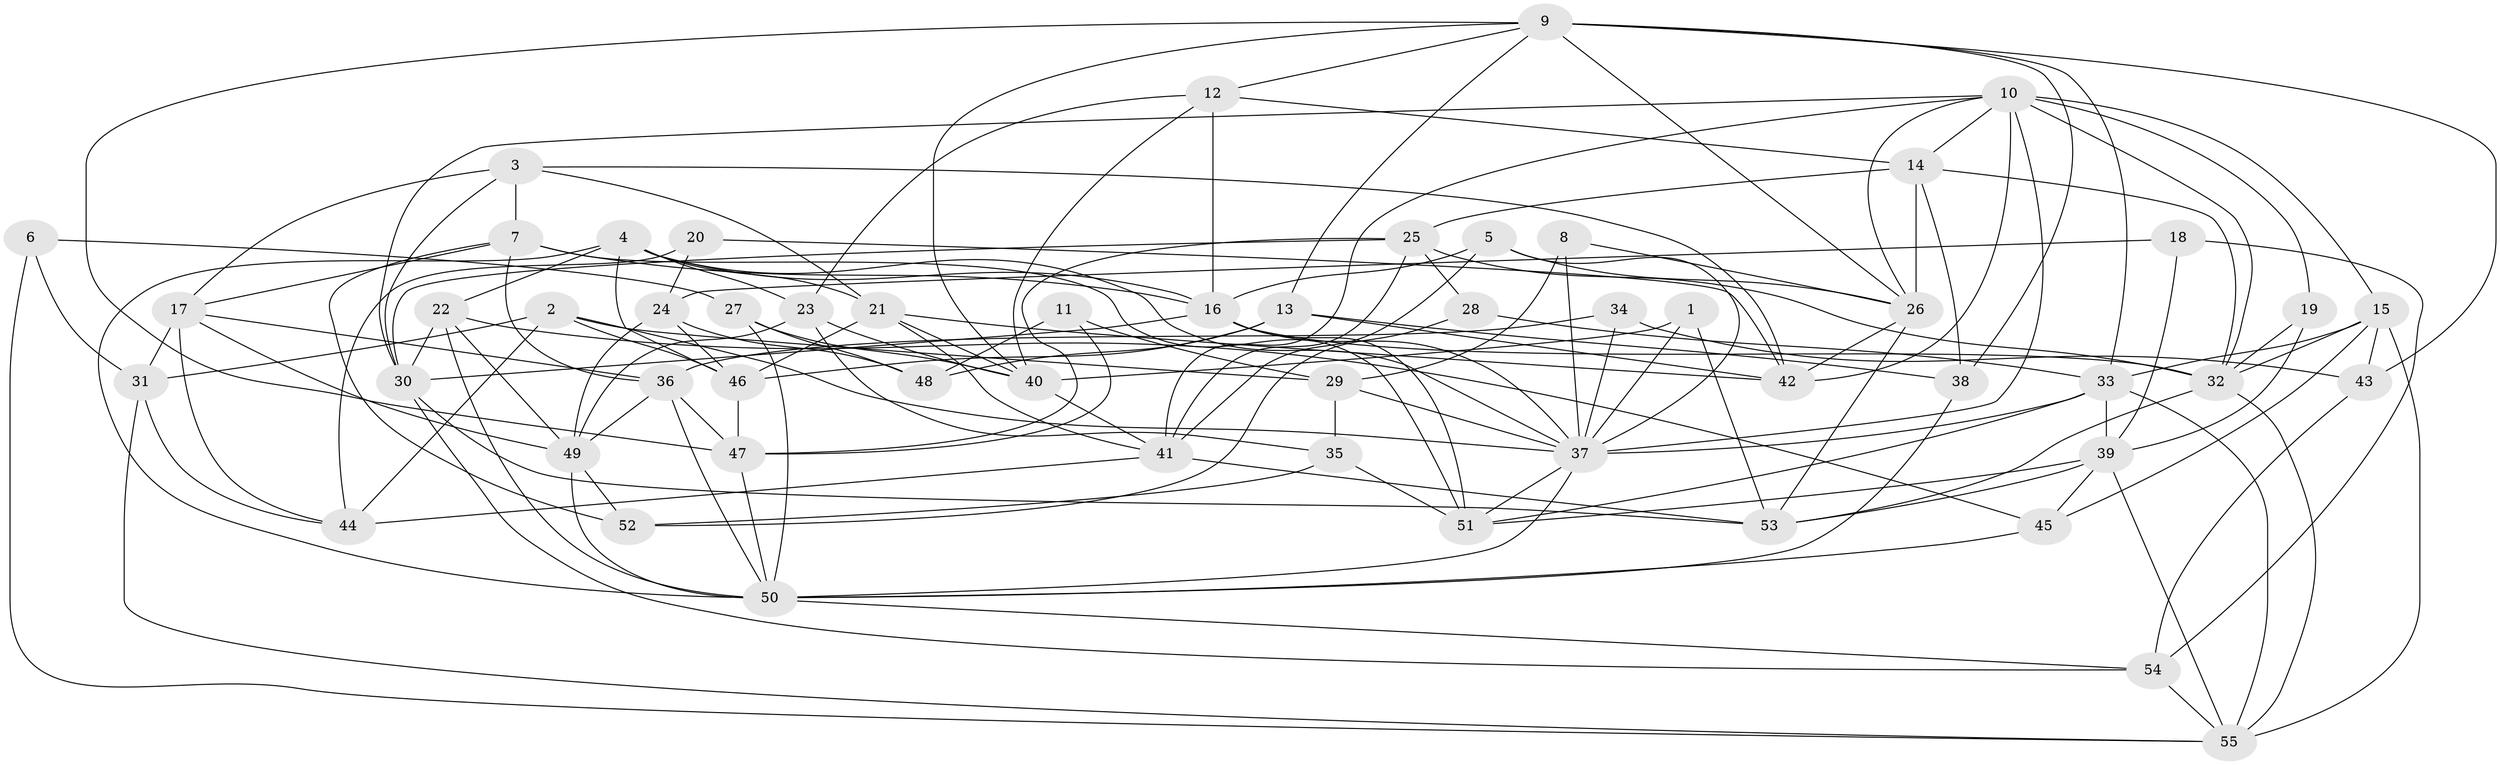 // original degree distribution, {4: 0.28440366972477066, 2: 0.14678899082568808, 3: 0.23853211009174313, 5: 0.21100917431192662, 7: 0.06422018348623854, 8: 0.009174311926605505, 6: 0.045871559633027525}
// Generated by graph-tools (version 1.1) at 2025/02/03/09/25 03:02:01]
// undirected, 55 vertices, 152 edges
graph export_dot {
graph [start="1"]
  node [color=gray90,style=filled];
  1;
  2;
  3;
  4;
  5;
  6;
  7;
  8;
  9;
  10;
  11;
  12;
  13;
  14;
  15;
  16;
  17;
  18;
  19;
  20;
  21;
  22;
  23;
  24;
  25;
  26;
  27;
  28;
  29;
  30;
  31;
  32;
  33;
  34;
  35;
  36;
  37;
  38;
  39;
  40;
  41;
  42;
  43;
  44;
  45;
  46;
  47;
  48;
  49;
  50;
  51;
  52;
  53;
  54;
  55;
  1 -- 37 [weight=1.0];
  1 -- 40 [weight=1.0];
  1 -- 53 [weight=1.0];
  2 -- 29 [weight=1.0];
  2 -- 31 [weight=1.0];
  2 -- 37 [weight=1.0];
  2 -- 44 [weight=1.0];
  2 -- 46 [weight=1.0];
  3 -- 7 [weight=1.0];
  3 -- 17 [weight=1.0];
  3 -- 21 [weight=1.0];
  3 -- 30 [weight=1.0];
  3 -- 42 [weight=1.0];
  4 -- 16 [weight=1.0];
  4 -- 21 [weight=1.0];
  4 -- 22 [weight=1.0];
  4 -- 23 [weight=1.0];
  4 -- 37 [weight=1.0];
  4 -- 46 [weight=1.0];
  4 -- 50 [weight=1.0];
  5 -- 16 [weight=1.0];
  5 -- 26 [weight=1.0];
  5 -- 37 [weight=1.0];
  5 -- 41 [weight=1.0];
  6 -- 27 [weight=1.0];
  6 -- 31 [weight=1.0];
  6 -- 55 [weight=1.0];
  7 -- 16 [weight=1.0];
  7 -- 17 [weight=1.0];
  7 -- 36 [weight=1.0];
  7 -- 51 [weight=2.0];
  7 -- 52 [weight=1.0];
  8 -- 26 [weight=1.0];
  8 -- 29 [weight=1.0];
  8 -- 37 [weight=1.0];
  9 -- 12 [weight=1.0];
  9 -- 13 [weight=1.0];
  9 -- 26 [weight=1.0];
  9 -- 33 [weight=1.0];
  9 -- 38 [weight=1.0];
  9 -- 40 [weight=1.0];
  9 -- 43 [weight=1.0];
  9 -- 47 [weight=1.0];
  10 -- 14 [weight=1.0];
  10 -- 15 [weight=1.0];
  10 -- 19 [weight=1.0];
  10 -- 26 [weight=1.0];
  10 -- 30 [weight=1.0];
  10 -- 32 [weight=1.0];
  10 -- 37 [weight=2.0];
  10 -- 41 [weight=1.0];
  10 -- 42 [weight=1.0];
  11 -- 29 [weight=2.0];
  11 -- 47 [weight=1.0];
  11 -- 48 [weight=1.0];
  12 -- 14 [weight=1.0];
  12 -- 16 [weight=1.0];
  12 -- 23 [weight=1.0];
  12 -- 40 [weight=1.0];
  13 -- 38 [weight=1.0];
  13 -- 42 [weight=2.0];
  13 -- 46 [weight=1.0];
  13 -- 48 [weight=1.0];
  14 -- 25 [weight=1.0];
  14 -- 26 [weight=1.0];
  14 -- 32 [weight=1.0];
  14 -- 38 [weight=1.0];
  15 -- 32 [weight=2.0];
  15 -- 33 [weight=1.0];
  15 -- 43 [weight=1.0];
  15 -- 45 [weight=1.0];
  15 -- 55 [weight=1.0];
  16 -- 30 [weight=1.0];
  16 -- 32 [weight=1.0];
  16 -- 37 [weight=1.0];
  16 -- 51 [weight=1.0];
  17 -- 31 [weight=1.0];
  17 -- 36 [weight=1.0];
  17 -- 44 [weight=1.0];
  17 -- 49 [weight=1.0];
  18 -- 24 [weight=1.0];
  18 -- 39 [weight=1.0];
  18 -- 54 [weight=1.0];
  19 -- 32 [weight=1.0];
  19 -- 39 [weight=2.0];
  20 -- 24 [weight=1.0];
  20 -- 42 [weight=1.0];
  20 -- 44 [weight=1.0];
  21 -- 40 [weight=1.0];
  21 -- 41 [weight=1.0];
  21 -- 42 [weight=1.0];
  21 -- 46 [weight=1.0];
  22 -- 30 [weight=1.0];
  22 -- 45 [weight=1.0];
  22 -- 49 [weight=1.0];
  22 -- 50 [weight=1.0];
  23 -- 35 [weight=1.0];
  23 -- 40 [weight=1.0];
  23 -- 49 [weight=1.0];
  24 -- 46 [weight=1.0];
  24 -- 48 [weight=1.0];
  24 -- 49 [weight=1.0];
  25 -- 28 [weight=1.0];
  25 -- 30 [weight=1.0];
  25 -- 32 [weight=1.0];
  25 -- 41 [weight=1.0];
  25 -- 47 [weight=1.0];
  26 -- 42 [weight=1.0];
  26 -- 53 [weight=1.0];
  27 -- 40 [weight=2.0];
  27 -- 48 [weight=1.0];
  27 -- 50 [weight=1.0];
  28 -- 33 [weight=1.0];
  28 -- 52 [weight=1.0];
  29 -- 35 [weight=1.0];
  29 -- 37 [weight=2.0];
  30 -- 53 [weight=1.0];
  30 -- 54 [weight=1.0];
  31 -- 44 [weight=1.0];
  31 -- 55 [weight=1.0];
  32 -- 53 [weight=1.0];
  32 -- 55 [weight=1.0];
  33 -- 37 [weight=1.0];
  33 -- 39 [weight=2.0];
  33 -- 51 [weight=1.0];
  33 -- 55 [weight=1.0];
  34 -- 36 [weight=1.0];
  34 -- 37 [weight=2.0];
  34 -- 43 [weight=1.0];
  35 -- 51 [weight=1.0];
  35 -- 52 [weight=1.0];
  36 -- 47 [weight=1.0];
  36 -- 49 [weight=1.0];
  36 -- 50 [weight=1.0];
  37 -- 50 [weight=1.0];
  37 -- 51 [weight=1.0];
  38 -- 50 [weight=1.0];
  39 -- 45 [weight=1.0];
  39 -- 51 [weight=1.0];
  39 -- 53 [weight=1.0];
  39 -- 55 [weight=1.0];
  40 -- 41 [weight=1.0];
  41 -- 44 [weight=1.0];
  41 -- 53 [weight=1.0];
  43 -- 54 [weight=1.0];
  45 -- 50 [weight=1.0];
  46 -- 47 [weight=1.0];
  47 -- 50 [weight=1.0];
  49 -- 50 [weight=1.0];
  49 -- 52 [weight=1.0];
  50 -- 54 [weight=1.0];
  54 -- 55 [weight=1.0];
}
